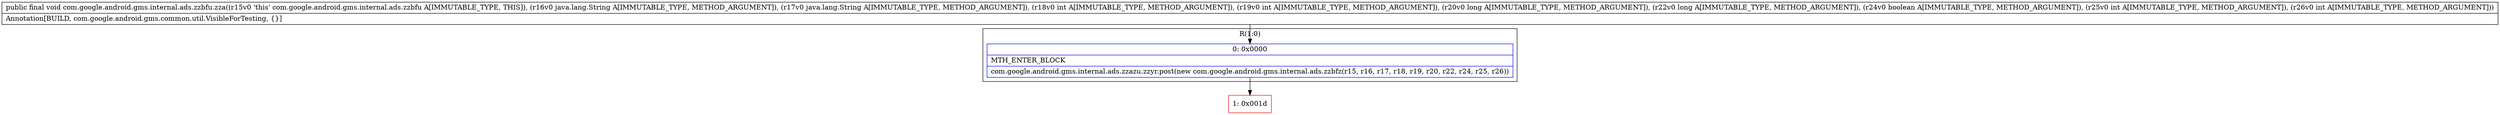 digraph "CFG forcom.google.android.gms.internal.ads.zzbfu.zza(Ljava\/lang\/String;Ljava\/lang\/String;IIJJZII)V" {
subgraph cluster_Region_1116665217 {
label = "R(1:0)";
node [shape=record,color=blue];
Node_0 [shape=record,label="{0\:\ 0x0000|MTH_ENTER_BLOCK\l|com.google.android.gms.internal.ads.zzazu.zzyr.post(new com.google.android.gms.internal.ads.zzbfz(r15, r16, r17, r18, r19, r20, r22, r24, r25, r26))\l}"];
}
Node_1 [shape=record,color=red,label="{1\:\ 0x001d}"];
MethodNode[shape=record,label="{public final void com.google.android.gms.internal.ads.zzbfu.zza((r15v0 'this' com.google.android.gms.internal.ads.zzbfu A[IMMUTABLE_TYPE, THIS]), (r16v0 java.lang.String A[IMMUTABLE_TYPE, METHOD_ARGUMENT]), (r17v0 java.lang.String A[IMMUTABLE_TYPE, METHOD_ARGUMENT]), (r18v0 int A[IMMUTABLE_TYPE, METHOD_ARGUMENT]), (r19v0 int A[IMMUTABLE_TYPE, METHOD_ARGUMENT]), (r20v0 long A[IMMUTABLE_TYPE, METHOD_ARGUMENT]), (r22v0 long A[IMMUTABLE_TYPE, METHOD_ARGUMENT]), (r24v0 boolean A[IMMUTABLE_TYPE, METHOD_ARGUMENT]), (r25v0 int A[IMMUTABLE_TYPE, METHOD_ARGUMENT]), (r26v0 int A[IMMUTABLE_TYPE, METHOD_ARGUMENT]))  | Annotation[BUILD, com.google.android.gms.common.util.VisibleForTesting, \{\}]\l}"];
MethodNode -> Node_0;
Node_0 -> Node_1;
}

